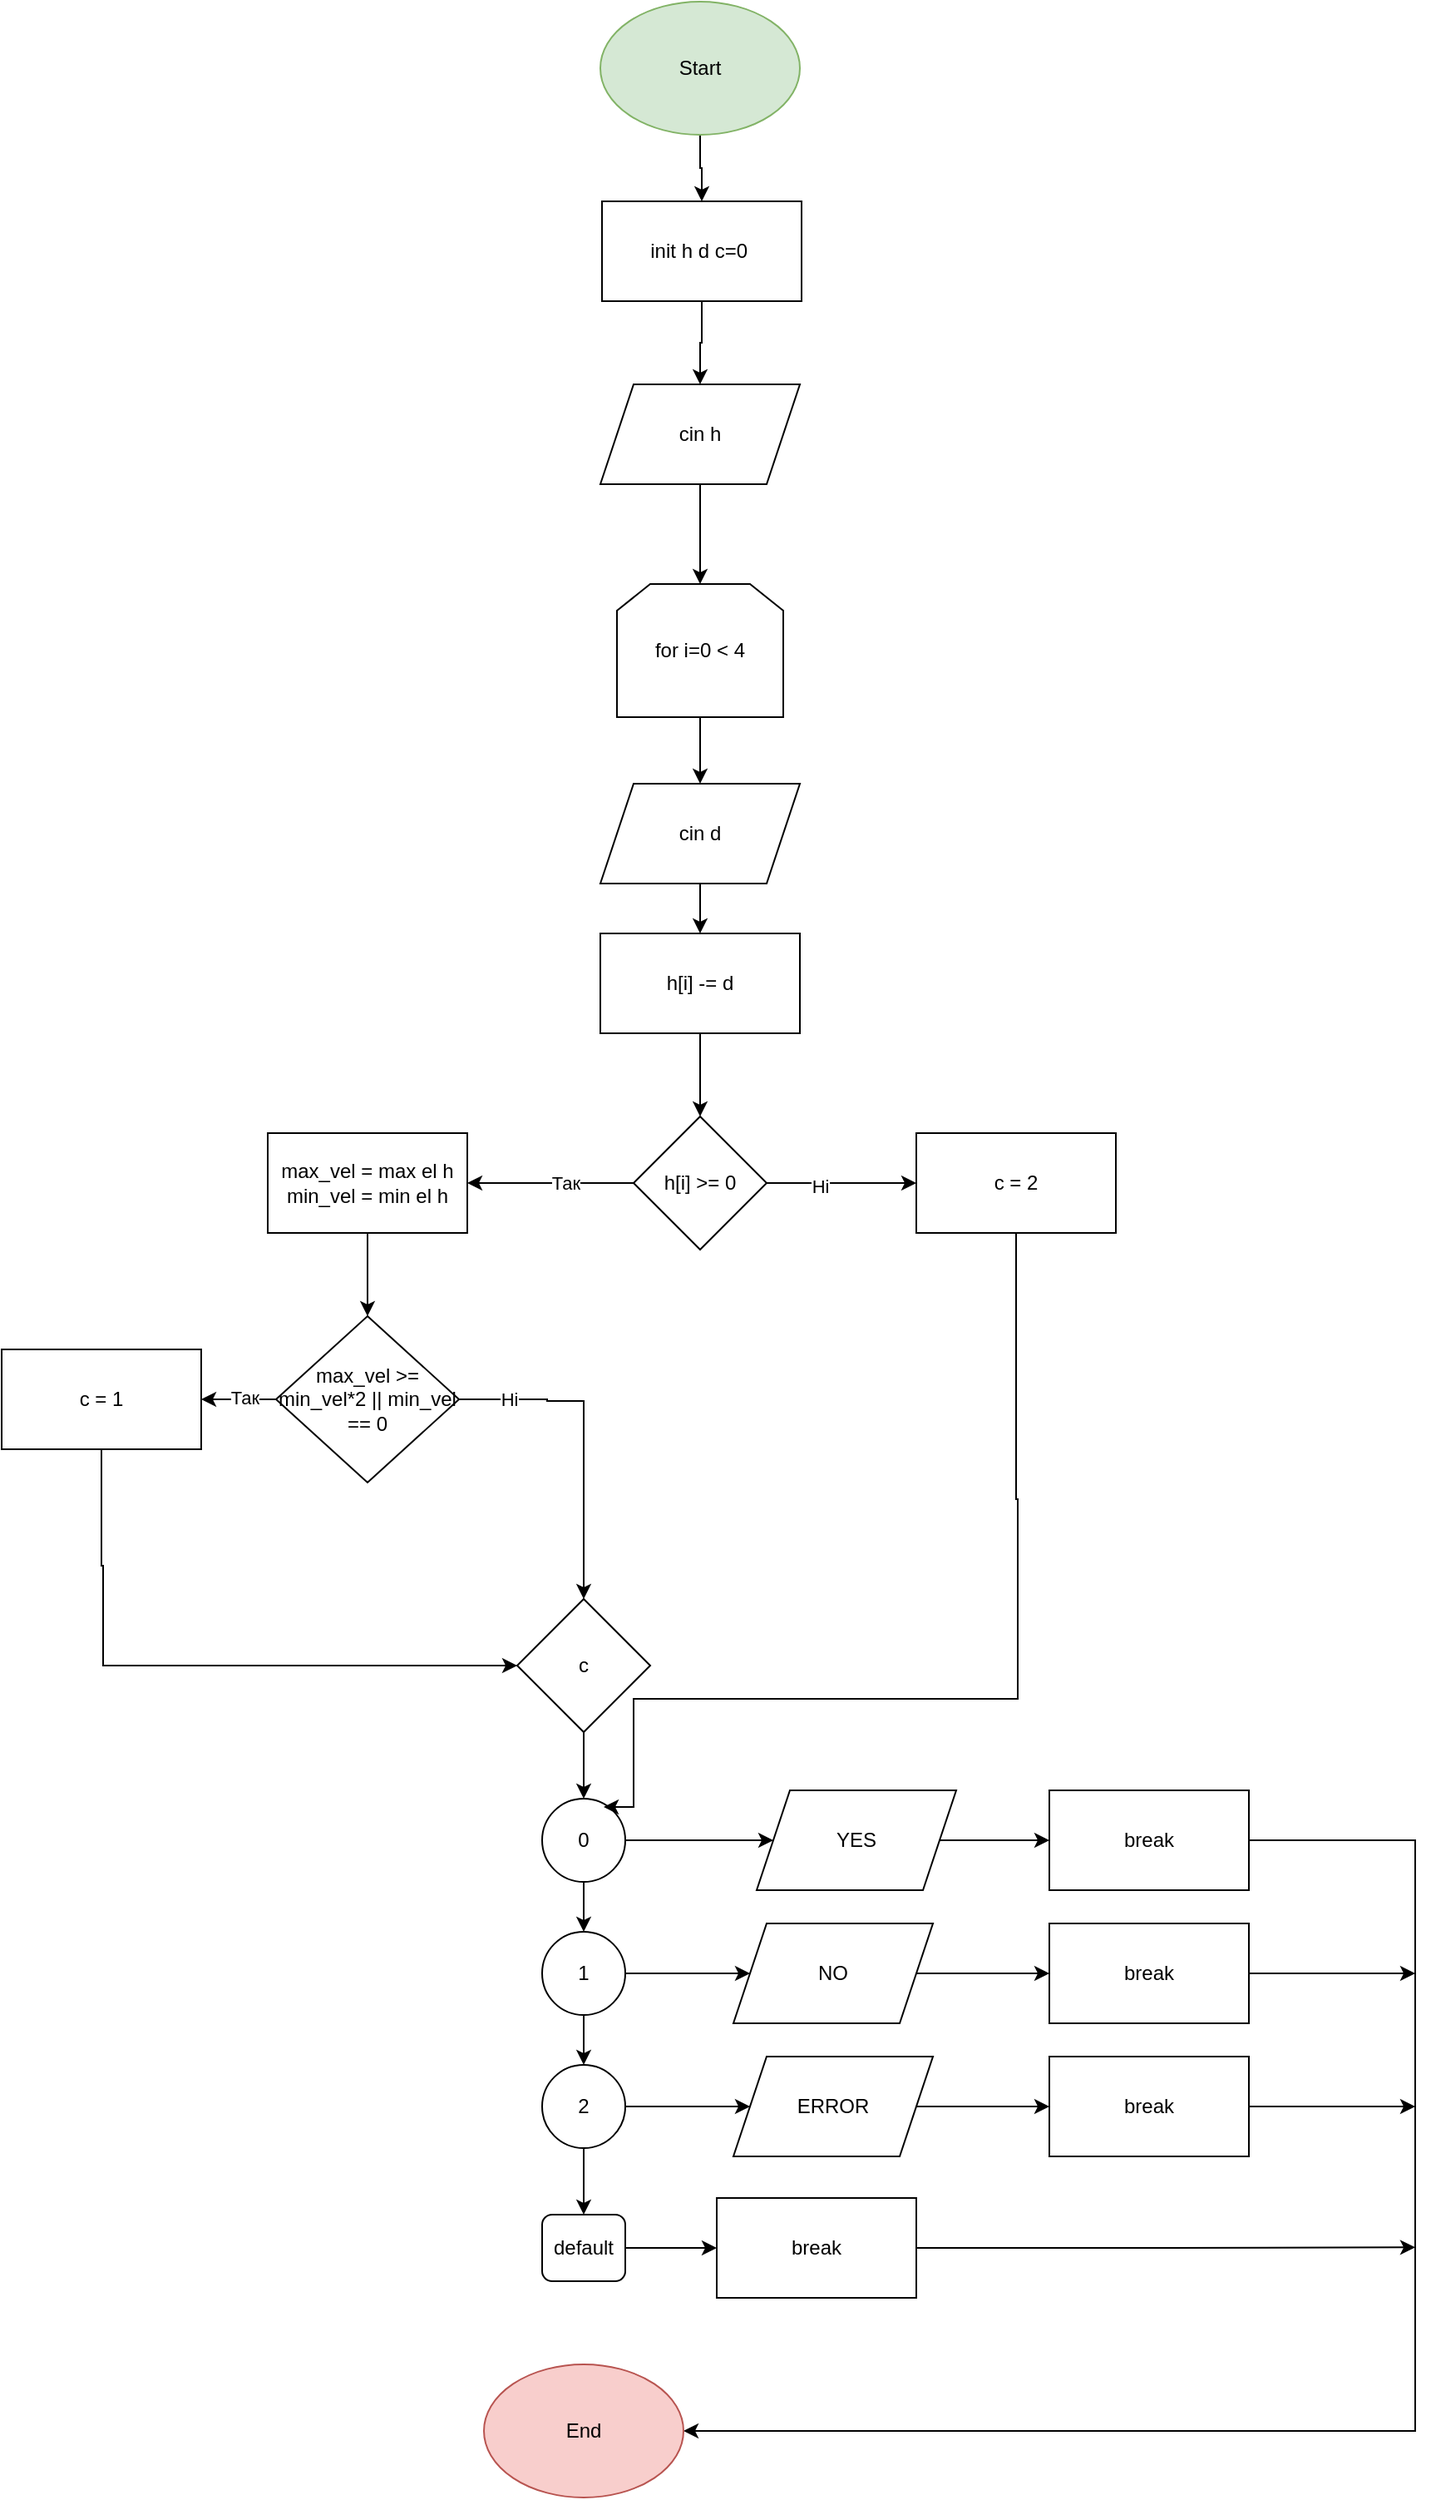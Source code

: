 <mxfile version="24.8.2">
  <diagram name="Сторінка-1" id="Th46dI3GG6hPFFqHUZfM">
    <mxGraphModel grid="1" page="1" gridSize="10" guides="1" tooltips="1" connect="1" arrows="1" fold="1" pageScale="1" pageWidth="827" pageHeight="1169" math="0" shadow="0">
      <root>
        <mxCell id="0" />
        <mxCell id="1" parent="0" />
        <mxCell id="Hm8EP7w0Ib3eiv0fH3QQ-2" style="edgeStyle=orthogonalEdgeStyle;rounded=0;orthogonalLoop=1;jettySize=auto;html=1;" edge="1" parent="1" source="Hm8EP7w0Ib3eiv0fH3QQ-1" target="Hm8EP7w0Ib3eiv0fH3QQ-3">
          <mxGeometry relative="1" as="geometry">
            <mxPoint x="380" y="140" as="targetPoint" />
          </mxGeometry>
        </mxCell>
        <mxCell id="Hm8EP7w0Ib3eiv0fH3QQ-1" value="&lt;p style=&quot;line-height: 120%;&quot;&gt;Start&lt;/p&gt;" style="ellipse;whiteSpace=wrap;html=1;fillColor=#d5e8d4;strokeColor=#82b366;" vertex="1" parent="1">
          <mxGeometry x="320" y="20" width="120" height="80" as="geometry" />
        </mxCell>
        <mxCell id="Hm8EP7w0Ib3eiv0fH3QQ-4" style="edgeStyle=orthogonalEdgeStyle;rounded=0;orthogonalLoop=1;jettySize=auto;html=1;" edge="1" parent="1" source="Hm8EP7w0Ib3eiv0fH3QQ-3" target="Hm8EP7w0Ib3eiv0fH3QQ-5">
          <mxGeometry relative="1" as="geometry">
            <mxPoint x="380" y="280" as="targetPoint" />
          </mxGeometry>
        </mxCell>
        <mxCell id="Hm8EP7w0Ib3eiv0fH3QQ-3" value="init h d c=0&amp;nbsp;" style="rounded=0;whiteSpace=wrap;html=1;" vertex="1" parent="1">
          <mxGeometry x="321" y="140" width="120" height="60" as="geometry" />
        </mxCell>
        <mxCell id="Hm8EP7w0Ib3eiv0fH3QQ-6" style="edgeStyle=orthogonalEdgeStyle;rounded=0;orthogonalLoop=1;jettySize=auto;html=1;" edge="1" parent="1" source="Hm8EP7w0Ib3eiv0fH3QQ-5" target="Hm8EP7w0Ib3eiv0fH3QQ-8">
          <mxGeometry relative="1" as="geometry">
            <mxPoint x="380" y="410" as="targetPoint" />
          </mxGeometry>
        </mxCell>
        <mxCell id="Hm8EP7w0Ib3eiv0fH3QQ-5" value="cin h" style="shape=parallelogram;perimeter=parallelogramPerimeter;whiteSpace=wrap;html=1;fixedSize=1;" vertex="1" parent="1">
          <mxGeometry x="320" y="250" width="120" height="60" as="geometry" />
        </mxCell>
        <mxCell id="Hm8EP7w0Ib3eiv0fH3QQ-9" style="edgeStyle=orthogonalEdgeStyle;rounded=0;orthogonalLoop=1;jettySize=auto;html=1;" edge="1" parent="1" source="Hm8EP7w0Ib3eiv0fH3QQ-8" target="Hm8EP7w0Ib3eiv0fH3QQ-10">
          <mxGeometry relative="1" as="geometry">
            <mxPoint x="380" y="520" as="targetPoint" />
          </mxGeometry>
        </mxCell>
        <mxCell id="Hm8EP7w0Ib3eiv0fH3QQ-8" value="for i=0 &amp;lt; 4" style="shape=loopLimit;whiteSpace=wrap;html=1;" vertex="1" parent="1">
          <mxGeometry x="330" y="370" width="100" height="80" as="geometry" />
        </mxCell>
        <mxCell id="Hm8EP7w0Ib3eiv0fH3QQ-11" style="edgeStyle=orthogonalEdgeStyle;rounded=0;orthogonalLoop=1;jettySize=auto;html=1;" edge="1" parent="1" source="Hm8EP7w0Ib3eiv0fH3QQ-10" target="Hm8EP7w0Ib3eiv0fH3QQ-12">
          <mxGeometry relative="1" as="geometry">
            <mxPoint x="380" y="610" as="targetPoint" />
          </mxGeometry>
        </mxCell>
        <mxCell id="Hm8EP7w0Ib3eiv0fH3QQ-10" value="cin d" style="shape=parallelogram;perimeter=parallelogramPerimeter;whiteSpace=wrap;html=1;fixedSize=1;" vertex="1" parent="1">
          <mxGeometry x="320" y="490" width="120" height="60" as="geometry" />
        </mxCell>
        <mxCell id="Hm8EP7w0Ib3eiv0fH3QQ-13" style="edgeStyle=orthogonalEdgeStyle;rounded=0;orthogonalLoop=1;jettySize=auto;html=1;" edge="1" parent="1" source="Hm8EP7w0Ib3eiv0fH3QQ-12" target="Hm8EP7w0Ib3eiv0fH3QQ-14">
          <mxGeometry relative="1" as="geometry">
            <mxPoint x="380" y="730" as="targetPoint" />
          </mxGeometry>
        </mxCell>
        <mxCell id="Hm8EP7w0Ib3eiv0fH3QQ-12" value="h[i] -= d" style="rounded=0;whiteSpace=wrap;html=1;" vertex="1" parent="1">
          <mxGeometry x="320" y="580" width="120" height="60" as="geometry" />
        </mxCell>
        <mxCell id="Hm8EP7w0Ib3eiv0fH3QQ-15" style="edgeStyle=orthogonalEdgeStyle;rounded=0;orthogonalLoop=1;jettySize=auto;html=1;entryX=1;entryY=0.5;entryDx=0;entryDy=0;" edge="1" parent="1" source="Hm8EP7w0Ib3eiv0fH3QQ-14" target="Hm8EP7w0Ib3eiv0fH3QQ-19">
          <mxGeometry relative="1" as="geometry">
            <mxPoint x="250" y="730" as="targetPoint" />
          </mxGeometry>
        </mxCell>
        <mxCell id="Hm8EP7w0Ib3eiv0fH3QQ-16" value="Так" style="edgeLabel;html=1;align=center;verticalAlign=middle;resizable=0;points=[];" connectable="0" vertex="1" parent="Hm8EP7w0Ib3eiv0fH3QQ-15">
          <mxGeometry x="-0.182" relative="1" as="geometry">
            <mxPoint as="offset" />
          </mxGeometry>
        </mxCell>
        <mxCell id="Hm8EP7w0Ib3eiv0fH3QQ-17" style="edgeStyle=orthogonalEdgeStyle;rounded=0;orthogonalLoop=1;jettySize=auto;html=1;" edge="1" parent="1" source="Hm8EP7w0Ib3eiv0fH3QQ-14" target="Hm8EP7w0Ib3eiv0fH3QQ-50">
          <mxGeometry relative="1" as="geometry">
            <mxPoint x="510" y="730" as="targetPoint" />
          </mxGeometry>
        </mxCell>
        <mxCell id="Hm8EP7w0Ib3eiv0fH3QQ-18" value="Ні" style="edgeLabel;html=1;align=center;verticalAlign=middle;resizable=0;points=[];" connectable="0" vertex="1" parent="Hm8EP7w0Ib3eiv0fH3QQ-17">
          <mxGeometry x="-0.293" y="-2" relative="1" as="geometry">
            <mxPoint as="offset" />
          </mxGeometry>
        </mxCell>
        <mxCell id="Hm8EP7w0Ib3eiv0fH3QQ-14" value="h[i] &amp;gt;= 0" style="rhombus;whiteSpace=wrap;html=1;" vertex="1" parent="1">
          <mxGeometry x="340" y="690" width="80" height="80" as="geometry" />
        </mxCell>
        <mxCell id="Hm8EP7w0Ib3eiv0fH3QQ-20" style="edgeStyle=orthogonalEdgeStyle;rounded=0;orthogonalLoop=1;jettySize=auto;html=1;" edge="1" parent="1" source="Hm8EP7w0Ib3eiv0fH3QQ-19" target="Hm8EP7w0Ib3eiv0fH3QQ-21">
          <mxGeometry relative="1" as="geometry">
            <mxPoint x="180" y="830" as="targetPoint" />
          </mxGeometry>
        </mxCell>
        <mxCell id="Hm8EP7w0Ib3eiv0fH3QQ-19" value="max_vel = max el h&lt;br&gt;min_vel = min el h" style="rounded=0;whiteSpace=wrap;html=1;" vertex="1" parent="1">
          <mxGeometry x="120" y="700" width="120" height="60" as="geometry" />
        </mxCell>
        <mxCell id="Hm8EP7w0Ib3eiv0fH3QQ-23" style="edgeStyle=orthogonalEdgeStyle;rounded=0;orthogonalLoop=1;jettySize=auto;html=1;" edge="1" parent="1" source="Hm8EP7w0Ib3eiv0fH3QQ-21" target="Hm8EP7w0Ib3eiv0fH3QQ-24">
          <mxGeometry relative="1" as="geometry">
            <mxPoint x="20" y="860" as="targetPoint" />
          </mxGeometry>
        </mxCell>
        <mxCell id="Hm8EP7w0Ib3eiv0fH3QQ-54" value="Так" style="edgeLabel;html=1;align=center;verticalAlign=middle;resizable=0;points=[];" connectable="0" vertex="1" parent="Hm8EP7w0Ib3eiv0fH3QQ-23">
          <mxGeometry x="-0.156" y="-1" relative="1" as="geometry">
            <mxPoint as="offset" />
          </mxGeometry>
        </mxCell>
        <mxCell id="Hm8EP7w0Ib3eiv0fH3QQ-25" style="edgeStyle=orthogonalEdgeStyle;rounded=0;orthogonalLoop=1;jettySize=auto;html=1;" edge="1" parent="1" source="Hm8EP7w0Ib3eiv0fH3QQ-21" target="Hm8EP7w0Ib3eiv0fH3QQ-26">
          <mxGeometry relative="1" as="geometry">
            <mxPoint x="330" y="1010" as="targetPoint" />
            <Array as="points">
              <mxPoint x="288" y="860" />
              <mxPoint x="288" y="861" />
            </Array>
          </mxGeometry>
        </mxCell>
        <mxCell id="Hm8EP7w0Ib3eiv0fH3QQ-53" value="Ні" style="edgeLabel;html=1;align=center;verticalAlign=middle;resizable=0;points=[];" connectable="0" vertex="1" parent="Hm8EP7w0Ib3eiv0fH3QQ-25">
          <mxGeometry x="-0.692" relative="1" as="geometry">
            <mxPoint as="offset" />
          </mxGeometry>
        </mxCell>
        <mxCell id="Hm8EP7w0Ib3eiv0fH3QQ-21" value="max_vel &gt;= min_vel*2 || min_vel == 0" style="rhombus;whiteSpace=wrap;html=1;" vertex="1" parent="1">
          <mxGeometry x="125" y="810" width="110" height="100" as="geometry" />
        </mxCell>
        <mxCell id="Hm8EP7w0Ib3eiv0fH3QQ-52" style="edgeStyle=orthogonalEdgeStyle;rounded=0;orthogonalLoop=1;jettySize=auto;html=1;entryX=0;entryY=0.5;entryDx=0;entryDy=0;" edge="1" parent="1" source="Hm8EP7w0Ib3eiv0fH3QQ-24" target="Hm8EP7w0Ib3eiv0fH3QQ-26">
          <mxGeometry relative="1" as="geometry">
            <mxPoint x="20" y="1030" as="targetPoint" />
            <Array as="points">
              <mxPoint x="20" y="960" />
              <mxPoint x="21" y="960" />
              <mxPoint x="21" y="1020" />
            </Array>
          </mxGeometry>
        </mxCell>
        <mxCell id="Hm8EP7w0Ib3eiv0fH3QQ-24" value="c = 1" style="rounded=0;whiteSpace=wrap;html=1;" vertex="1" parent="1">
          <mxGeometry x="-40" y="830" width="120" height="60" as="geometry" />
        </mxCell>
        <mxCell id="Hm8EP7w0Ib3eiv0fH3QQ-27" style="edgeStyle=orthogonalEdgeStyle;rounded=0;orthogonalLoop=1;jettySize=auto;html=1;" edge="1" parent="1" source="Hm8EP7w0Ib3eiv0fH3QQ-26" target="Hm8EP7w0Ib3eiv0fH3QQ-28">
          <mxGeometry relative="1" as="geometry">
            <mxPoint x="310" y="1120" as="targetPoint" />
          </mxGeometry>
        </mxCell>
        <mxCell id="Hm8EP7w0Ib3eiv0fH3QQ-26" value="с" style="rhombus;whiteSpace=wrap;html=1;" vertex="1" parent="1">
          <mxGeometry x="270" y="980" width="80" height="80" as="geometry" />
        </mxCell>
        <mxCell id="Hm8EP7w0Ib3eiv0fH3QQ-29" style="edgeStyle=orthogonalEdgeStyle;rounded=0;orthogonalLoop=1;jettySize=auto;html=1;" edge="1" parent="1" source="Hm8EP7w0Ib3eiv0fH3QQ-28" target="Hm8EP7w0Ib3eiv0fH3QQ-30">
          <mxGeometry relative="1" as="geometry">
            <mxPoint x="310" y="1190" as="targetPoint" />
          </mxGeometry>
        </mxCell>
        <mxCell id="Hm8EP7w0Ib3eiv0fH3QQ-33" style="edgeStyle=orthogonalEdgeStyle;rounded=0;orthogonalLoop=1;jettySize=auto;html=1;" edge="1" parent="1" source="Hm8EP7w0Ib3eiv0fH3QQ-28" target="Hm8EP7w0Ib3eiv0fH3QQ-34">
          <mxGeometry relative="1" as="geometry">
            <mxPoint x="390" y="1125" as="targetPoint" />
          </mxGeometry>
        </mxCell>
        <mxCell id="Hm8EP7w0Ib3eiv0fH3QQ-28" value="0" style="ellipse;whiteSpace=wrap;html=1;aspect=fixed;" vertex="1" parent="1">
          <mxGeometry x="285" y="1100" width="50" height="50" as="geometry" />
        </mxCell>
        <mxCell id="Hm8EP7w0Ib3eiv0fH3QQ-31" style="edgeStyle=orthogonalEdgeStyle;rounded=0;orthogonalLoop=1;jettySize=auto;html=1;" edge="1" parent="1" source="Hm8EP7w0Ib3eiv0fH3QQ-30" target="Hm8EP7w0Ib3eiv0fH3QQ-32">
          <mxGeometry relative="1" as="geometry">
            <mxPoint x="310" y="1280" as="targetPoint" />
          </mxGeometry>
        </mxCell>
        <mxCell id="Hm8EP7w0Ib3eiv0fH3QQ-35" style="edgeStyle=orthogonalEdgeStyle;rounded=0;orthogonalLoop=1;jettySize=auto;html=1;" edge="1" parent="1" source="Hm8EP7w0Ib3eiv0fH3QQ-30" target="Hm8EP7w0Ib3eiv0fH3QQ-36">
          <mxGeometry relative="1" as="geometry">
            <mxPoint x="420" y="1205" as="targetPoint" />
          </mxGeometry>
        </mxCell>
        <mxCell id="Hm8EP7w0Ib3eiv0fH3QQ-30" value="1" style="ellipse;whiteSpace=wrap;html=1;aspect=fixed;" vertex="1" parent="1">
          <mxGeometry x="285" y="1180" width="50" height="50" as="geometry" />
        </mxCell>
        <mxCell id="Hm8EP7w0Ib3eiv0fH3QQ-37" style="edgeStyle=orthogonalEdgeStyle;rounded=0;orthogonalLoop=1;jettySize=auto;html=1;" edge="1" parent="1" source="Hm8EP7w0Ib3eiv0fH3QQ-32" target="Hm8EP7w0Ib3eiv0fH3QQ-38">
          <mxGeometry relative="1" as="geometry">
            <mxPoint x="440" y="1285" as="targetPoint" />
          </mxGeometry>
        </mxCell>
        <mxCell id="Hm8EP7w0Ib3eiv0fH3QQ-45" style="edgeStyle=orthogonalEdgeStyle;rounded=0;orthogonalLoop=1;jettySize=auto;html=1;" edge="1" parent="1" source="Hm8EP7w0Ib3eiv0fH3QQ-32" target="Hm8EP7w0Ib3eiv0fH3QQ-46">
          <mxGeometry relative="1" as="geometry">
            <mxPoint x="310" y="1350" as="targetPoint" />
          </mxGeometry>
        </mxCell>
        <mxCell id="Hm8EP7w0Ib3eiv0fH3QQ-32" value="2" style="ellipse;whiteSpace=wrap;html=1;aspect=fixed;" vertex="1" parent="1">
          <mxGeometry x="285" y="1260" width="50" height="50" as="geometry" />
        </mxCell>
        <mxCell id="Hm8EP7w0Ib3eiv0fH3QQ-39" style="edgeStyle=orthogonalEdgeStyle;rounded=0;orthogonalLoop=1;jettySize=auto;html=1;" edge="1" parent="1" source="Hm8EP7w0Ib3eiv0fH3QQ-34" target="Hm8EP7w0Ib3eiv0fH3QQ-40">
          <mxGeometry relative="1" as="geometry">
            <mxPoint x="600" y="1125" as="targetPoint" />
          </mxGeometry>
        </mxCell>
        <mxCell id="Hm8EP7w0Ib3eiv0fH3QQ-34" value="YES" style="shape=parallelogram;perimeter=parallelogramPerimeter;whiteSpace=wrap;html=1;fixedSize=1;" vertex="1" parent="1">
          <mxGeometry x="414" y="1095" width="120" height="60" as="geometry" />
        </mxCell>
        <mxCell id="Hm8EP7w0Ib3eiv0fH3QQ-41" style="edgeStyle=orthogonalEdgeStyle;rounded=0;orthogonalLoop=1;jettySize=auto;html=1;" edge="1" parent="1" source="Hm8EP7w0Ib3eiv0fH3QQ-36" target="Hm8EP7w0Ib3eiv0fH3QQ-42">
          <mxGeometry relative="1" as="geometry">
            <mxPoint x="590" y="1205" as="targetPoint" />
          </mxGeometry>
        </mxCell>
        <mxCell id="Hm8EP7w0Ib3eiv0fH3QQ-36" value="NO" style="shape=parallelogram;perimeter=parallelogramPerimeter;whiteSpace=wrap;html=1;fixedSize=1;" vertex="1" parent="1">
          <mxGeometry x="400" y="1175" width="120" height="60" as="geometry" />
        </mxCell>
        <mxCell id="Hm8EP7w0Ib3eiv0fH3QQ-44" style="edgeStyle=orthogonalEdgeStyle;rounded=0;orthogonalLoop=1;jettySize=auto;html=1;entryX=0;entryY=0.5;entryDx=0;entryDy=0;" edge="1" parent="1" source="Hm8EP7w0Ib3eiv0fH3QQ-38" target="Hm8EP7w0Ib3eiv0fH3QQ-43">
          <mxGeometry relative="1" as="geometry" />
        </mxCell>
        <mxCell id="Hm8EP7w0Ib3eiv0fH3QQ-38" value="ERROR" style="shape=parallelogram;perimeter=parallelogramPerimeter;whiteSpace=wrap;html=1;fixedSize=1;" vertex="1" parent="1">
          <mxGeometry x="400" y="1255" width="120" height="60" as="geometry" />
        </mxCell>
        <mxCell id="Hm8EP7w0Ib3eiv0fH3QQ-55" style="edgeStyle=orthogonalEdgeStyle;rounded=0;orthogonalLoop=1;jettySize=auto;html=1;entryX=1;entryY=0.5;entryDx=0;entryDy=0;" edge="1" parent="1" source="Hm8EP7w0Ib3eiv0fH3QQ-40" target="Hm8EP7w0Ib3eiv0fH3QQ-49">
          <mxGeometry relative="1" as="geometry">
            <mxPoint x="800" y="1490" as="targetPoint" />
            <Array as="points">
              <mxPoint x="810" y="1125" />
              <mxPoint x="810" y="1480" />
            </Array>
          </mxGeometry>
        </mxCell>
        <mxCell id="Hm8EP7w0Ib3eiv0fH3QQ-40" value="break" style="rounded=0;whiteSpace=wrap;html=1;" vertex="1" parent="1">
          <mxGeometry x="590" y="1095" width="120" height="60" as="geometry" />
        </mxCell>
        <mxCell id="Hm8EP7w0Ib3eiv0fH3QQ-57" style="edgeStyle=orthogonalEdgeStyle;rounded=0;orthogonalLoop=1;jettySize=auto;html=1;exitX=1;exitY=0.5;exitDx=0;exitDy=0;" edge="1" parent="1" source="Hm8EP7w0Ib3eiv0fH3QQ-42">
          <mxGeometry relative="1" as="geometry">
            <mxPoint x="810" y="1205" as="targetPoint" />
          </mxGeometry>
        </mxCell>
        <mxCell id="Hm8EP7w0Ib3eiv0fH3QQ-42" value="break" style="shape=label;whiteSpace=wrap;html=1;fixedSize=1;rounded=0;" vertex="1" parent="1">
          <mxGeometry x="590" y="1175" width="120" height="60" as="geometry" />
        </mxCell>
        <mxCell id="Hm8EP7w0Ib3eiv0fH3QQ-58" style="edgeStyle=orthogonalEdgeStyle;rounded=0;orthogonalLoop=1;jettySize=auto;html=1;exitX=1;exitY=0.5;exitDx=0;exitDy=0;" edge="1" parent="1" source="Hm8EP7w0Ib3eiv0fH3QQ-43">
          <mxGeometry relative="1" as="geometry">
            <mxPoint x="810" y="1285" as="targetPoint" />
          </mxGeometry>
        </mxCell>
        <mxCell id="Hm8EP7w0Ib3eiv0fH3QQ-43" value="break" style="shape=label;whiteSpace=wrap;html=1;fixedSize=1;rounded=0;" vertex="1" parent="1">
          <mxGeometry x="590" y="1255" width="120" height="60" as="geometry" />
        </mxCell>
        <mxCell id="Hm8EP7w0Ib3eiv0fH3QQ-47" style="edgeStyle=orthogonalEdgeStyle;rounded=0;orthogonalLoop=1;jettySize=auto;html=1;" edge="1" parent="1" source="Hm8EP7w0Ib3eiv0fH3QQ-46" target="Hm8EP7w0Ib3eiv0fH3QQ-48">
          <mxGeometry relative="1" as="geometry">
            <mxPoint x="440" y="1370" as="targetPoint" />
          </mxGeometry>
        </mxCell>
        <mxCell id="Hm8EP7w0Ib3eiv0fH3QQ-46" value="default" style="rounded=1;whiteSpace=wrap;html=1;" vertex="1" parent="1">
          <mxGeometry x="285" y="1350" width="50" height="40" as="geometry" />
        </mxCell>
        <mxCell id="Hm8EP7w0Ib3eiv0fH3QQ-60" style="edgeStyle=orthogonalEdgeStyle;rounded=0;orthogonalLoop=1;jettySize=auto;html=1;exitX=1;exitY=0.5;exitDx=0;exitDy=0;" edge="1" parent="1" source="Hm8EP7w0Ib3eiv0fH3QQ-48">
          <mxGeometry relative="1" as="geometry">
            <mxPoint x="810" y="1369.667" as="targetPoint" />
          </mxGeometry>
        </mxCell>
        <mxCell id="Hm8EP7w0Ib3eiv0fH3QQ-48" value="break" style="rounded=0;whiteSpace=wrap;html=1;" vertex="1" parent="1">
          <mxGeometry x="390" y="1340" width="120" height="60" as="geometry" />
        </mxCell>
        <mxCell id="Hm8EP7w0Ib3eiv0fH3QQ-49" value="End" style="ellipse;whiteSpace=wrap;html=1;fillColor=#f8cecc;strokeColor=#b85450;" vertex="1" parent="1">
          <mxGeometry x="250" y="1440" width="120" height="80" as="geometry" />
        </mxCell>
        <mxCell id="Hm8EP7w0Ib3eiv0fH3QQ-51" style="edgeStyle=orthogonalEdgeStyle;rounded=0;orthogonalLoop=1;jettySize=auto;html=1;entryX=0.74;entryY=0.1;entryDx=0;entryDy=0;entryPerimeter=0;" edge="1" parent="1" source="Hm8EP7w0Ib3eiv0fH3QQ-50" target="Hm8EP7w0Ib3eiv0fH3QQ-28">
          <mxGeometry relative="1" as="geometry">
            <mxPoint x="340" y="1110" as="targetPoint" />
            <Array as="points">
              <mxPoint x="570" y="920" />
              <mxPoint x="571" y="920" />
              <mxPoint x="571" y="1040" />
              <mxPoint x="340" y="1040" />
              <mxPoint x="340" y="1105" />
            </Array>
          </mxGeometry>
        </mxCell>
        <mxCell id="Hm8EP7w0Ib3eiv0fH3QQ-50" value="c = 2" style="rounded=0;whiteSpace=wrap;html=1;" vertex="1" parent="1">
          <mxGeometry x="510" y="700" width="120" height="60" as="geometry" />
        </mxCell>
      </root>
    </mxGraphModel>
  </diagram>
</mxfile>
